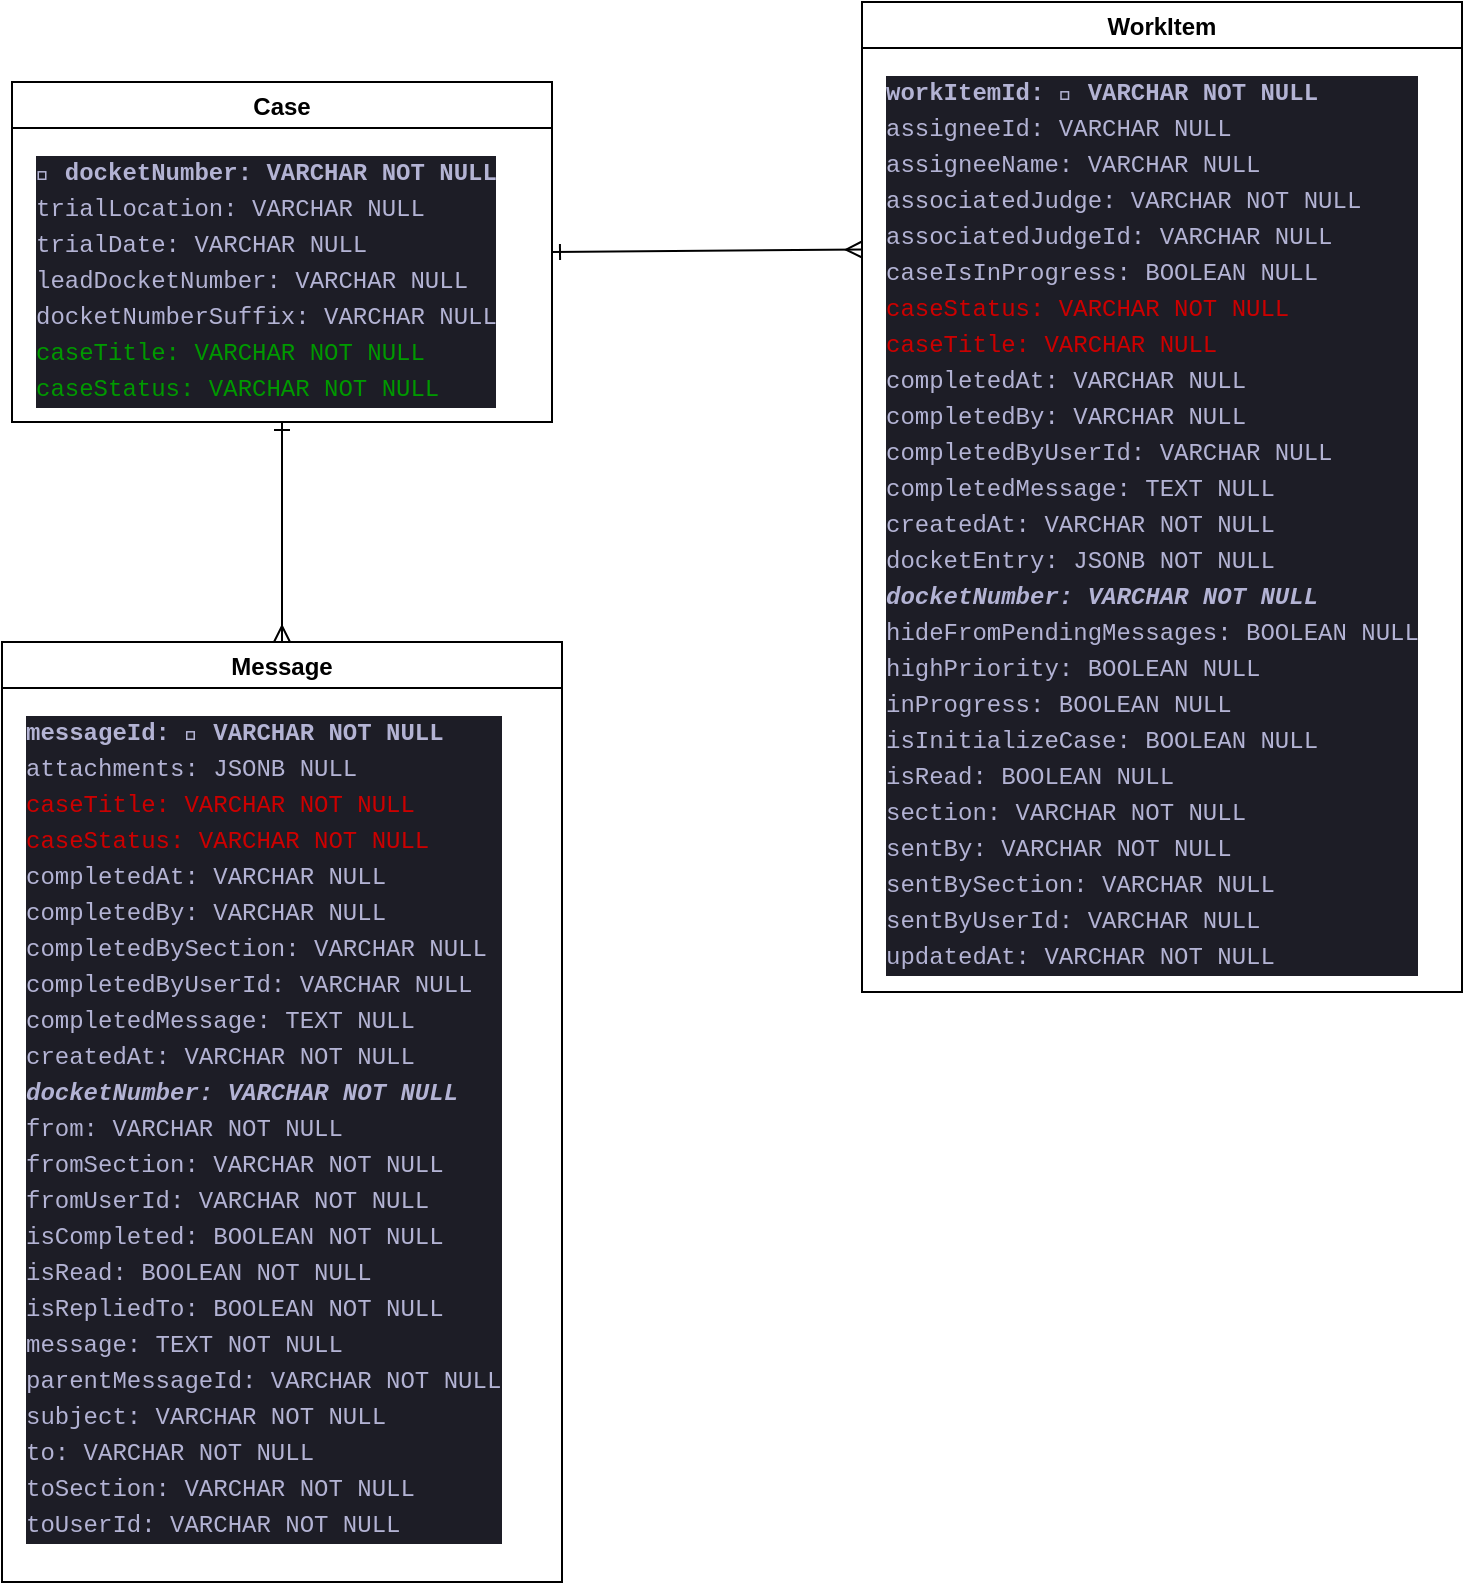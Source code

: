 <mxfile>
    <diagram id="h8sX6S1mLoBgmJrfqR-_" name="Page-1">
        <mxGraphModel dx="932" dy="840" grid="1" gridSize="10" guides="1" tooltips="1" connect="1" arrows="1" fold="1" page="1" pageScale="1" pageWidth="850" pageHeight="1100" math="0" shadow="0">
            <root>
                <mxCell id="0"/>
                <mxCell id="1" parent="0"/>
                <mxCell id="14" style="edgeStyle=none;html=1;startArrow=ERone;startFill=0;endArrow=ERmany;endFill=0;exitX=0.5;exitY=1;exitDx=0;exitDy=0;entryX=0.5;entryY=0;entryDx=0;entryDy=0;" parent="1" source="15" target="16" edge="1">
                    <mxGeometry relative="1" as="geometry">
                        <mxPoint x="50" y="630" as="sourcePoint"/>
                        <mxPoint x="70" y="720" as="targetPoint"/>
                    </mxGeometry>
                </mxCell>
                <mxCell id="15" value="Case" style="swimlane;" parent="1" vertex="1">
                    <mxGeometry x="75" y="220" width="270" height="170" as="geometry"/>
                </mxCell>
                <mxCell id="17" value="&lt;div style=&quot;background-color: rgb(29, 29, 38); font-family: Menlo, Monaco, &amp;quot;Courier New&amp;quot;, monospace; font-size: 12px; line-height: 18px;&quot;&gt;&lt;div style=&quot;color: rgb(179, 179, 212);&quot;&gt;&lt;span style=&quot;color: rgb(179, 179, 212);&quot;&gt;&lt;b&gt;🔑 docketNumber: VARCHAR NOT NULL &lt;/b&gt;&lt;/span&gt;&lt;/div&gt;&lt;div style=&quot;color: rgb(179, 179, 212); font-weight: normal;&quot;&gt;&lt;span style=&quot;color: #b3b3d4;&quot;&gt;trialLocation: VARCHAR NULL&lt;/span&gt;&lt;/div&gt;&lt;div style=&quot;color: rgb(179, 179, 212); font-weight: normal;&quot;&gt;&lt;span style=&quot;color: #b3b3d4;&quot;&gt;trialDate: VARCHAR NULL&lt;/span&gt;&lt;/div&gt;&lt;div style=&quot;color: rgb(179, 179, 212); font-weight: normal;&quot;&gt;&lt;span style=&quot;color: #b3b3d4;&quot;&gt;leadDocketNumber: VARCHAR NULL&lt;/span&gt;&lt;/div&gt;&lt;div style=&quot;color: rgb(179, 179, 212); font-weight: normal;&quot;&gt;&lt;span style=&quot;color: #b3b3d4;&quot;&gt;docketNumberSuffix: VARCHAR NULL&lt;/span&gt;&lt;/div&gt;&lt;div style=&quot;font-weight: normal;&quot;&gt;&lt;div style=&quot;&quot;&gt;&lt;font color=&quot;#009900&quot; style=&quot;&quot;&gt;caseTitle: VARCHAR NOT NULL&lt;/font&gt;&lt;/div&gt;&lt;div style=&quot;&quot;&gt;&lt;font color=&quot;#009900&quot; style=&quot;&quot;&gt;caseStatus: VARCHAR NOT NULL&lt;/font&gt;&lt;/div&gt;&lt;/div&gt;&lt;/div&gt;" style="text;whiteSpace=wrap;html=1;" vertex="1" parent="15">
                    <mxGeometry x="10" y="30" width="260" height="110" as="geometry"/>
                </mxCell>
                <mxCell id="16" value="Message" style="swimlane;" parent="1" vertex="1">
                    <mxGeometry x="70" y="500" width="280" height="470" as="geometry"/>
                </mxCell>
                <mxCell id="21" value="&lt;div style=&quot;background-color: rgb(29, 29, 38); font-family: Menlo, Monaco, &amp;quot;Courier New&amp;quot;, monospace; font-size: 12px; line-height: 18px;&quot;&gt;&lt;div style=&quot;&quot;&gt;&lt;b style=&quot;color: rgb(179, 179, 212);&quot;&gt;messageId: 🔑 VARCHAR NOT NULL&lt;/b&gt;&lt;font color=&quot;#cc0000&quot;&gt;&lt;br&gt;&lt;/font&gt;&lt;/div&gt;&lt;div style=&quot;&quot;&gt;&lt;span style=&quot;color: rgb(179, 179, 212);&quot;&gt;attachments: JSONB NULL&lt;/span&gt;&lt;b style=&quot;color: rgb(179, 179, 212);&quot;&gt;&lt;br&gt;&lt;/b&gt;&lt;/div&gt;&lt;div style=&quot;&quot;&gt;&lt;font color=&quot;#cc0000&quot;&gt;caseTitle: VARCHAR NOT NULL&lt;/font&gt;&lt;/div&gt;&lt;div style=&quot;&quot;&gt;&lt;font color=&quot;#cc0000&quot;&gt;caseStatus: VARCHAR NOT NULL&lt;/font&gt;&lt;span style=&quot;color: rgb(179, 179, 212);&quot;&gt;&lt;i style=&quot;&quot;&gt;&lt;b&gt;&lt;br&gt;&lt;/b&gt;&lt;/i&gt;&lt;/span&gt;&lt;/div&gt;&lt;div style=&quot;color: rgb(179, 179, 212); font-weight: normal;&quot;&gt;&lt;span style=&quot;color: #b3b3d4;&quot;&gt;completedAt: VARCHAR NULL&lt;/span&gt;&lt;/div&gt;&lt;div style=&quot;color: rgb(179, 179, 212); font-weight: normal;&quot;&gt;&lt;span style=&quot;color: #b3b3d4;&quot;&gt;completedBy: VARCHAR NULL&lt;/span&gt;&lt;/div&gt;&lt;div style=&quot;color: rgb(179, 179, 212); font-weight: normal;&quot;&gt;&lt;span style=&quot;color: #b3b3d4;&quot;&gt;completedBySection: VARCHAR NULL&lt;/span&gt;&lt;/div&gt;&lt;div style=&quot;color: rgb(179, 179, 212); font-weight: normal;&quot;&gt;&lt;span style=&quot;color: #b3b3d4;&quot;&gt;completedByUserId: VARCHAR NULL&lt;/span&gt;&lt;/div&gt;&lt;div style=&quot;color: rgb(179, 179, 212); font-weight: normal;&quot;&gt;&lt;span style=&quot;color: #b3b3d4;&quot;&gt;completedMessage: TEXT NULL&lt;/span&gt;&lt;/div&gt;&lt;div style=&quot;color: rgb(179, 179, 212); font-weight: normal;&quot;&gt;&lt;span style=&quot;color: #b3b3d4;&quot;&gt;createdAt: VARCHAR NOT NULL&lt;/span&gt;&lt;/div&gt;&lt;div style=&quot;color: rgb(179, 179, 212);&quot;&gt;&lt;span style=&quot;color: rgb(179, 179, 212);&quot;&gt;&lt;b&gt;&lt;i&gt;docketNumber: VARCHAR NOT NULL&lt;/i&gt;&lt;/b&gt;&lt;/span&gt;&lt;/div&gt;&lt;div style=&quot;color: rgb(179, 179, 212); font-weight: normal;&quot;&gt;&lt;span style=&quot;color: #b3b3d4;&quot;&gt;from: VARCHAR NOT NULL&lt;/span&gt;&lt;/div&gt;&lt;div style=&quot;color: rgb(179, 179, 212); font-weight: normal;&quot;&gt;&lt;span style=&quot;color: #b3b3d4;&quot;&gt;fromSection: VARCHAR NOT NULL&lt;/span&gt;&lt;/div&gt;&lt;div style=&quot;color: rgb(179, 179, 212); font-weight: normal;&quot;&gt;&lt;span style=&quot;color: #b3b3d4;&quot;&gt;fromUserId: VARCHAR NOT NULL&lt;/span&gt;&lt;/div&gt;&lt;div style=&quot;color: rgb(179, 179, 212); font-weight: normal;&quot;&gt;&lt;span style=&quot;color: #b3b3d4;&quot;&gt;isCompleted: BOOLEAN NOT NULL&lt;/span&gt;&lt;/div&gt;&lt;div style=&quot;color: rgb(179, 179, 212); font-weight: normal;&quot;&gt;&lt;span style=&quot;color: #b3b3d4;&quot;&gt;isRead: BOOLEAN NOT NULL&lt;/span&gt;&lt;/div&gt;&lt;div style=&quot;color: rgb(179, 179, 212); font-weight: normal;&quot;&gt;&lt;span style=&quot;color: #b3b3d4;&quot;&gt;isRepliedTo: BOOLEAN NOT NULL&lt;/span&gt;&lt;/div&gt;&lt;div style=&quot;color: rgb(179, 179, 212); font-weight: normal;&quot;&gt;message: TEXT NOT NULL&lt;br&gt;&lt;/div&gt;&lt;div style=&quot;color: rgb(179, 179, 212); font-weight: normal;&quot;&gt;&lt;span style=&quot;color: #b3b3d4;&quot;&gt;parentMessageId: VARCHAR NOT NULL&lt;/span&gt;&lt;/div&gt;&lt;div style=&quot;color: rgb(179, 179, 212); font-weight: normal;&quot;&gt;&lt;span style=&quot;color: #b3b3d4;&quot;&gt;subject: VARCHAR NOT NULL&lt;/span&gt;&lt;/div&gt;&lt;div style=&quot;color: rgb(179, 179, 212); font-weight: normal;&quot;&gt;&lt;span style=&quot;color: #b3b3d4;&quot;&gt;to: VARCHAR NOT NULL&lt;/span&gt;&lt;/div&gt;&lt;div style=&quot;color: rgb(179, 179, 212); font-weight: normal;&quot;&gt;&lt;span style=&quot;color: #b3b3d4;&quot;&gt;toSection: VARCHAR NOT NULL&lt;/span&gt;&lt;/div&gt;&lt;div style=&quot;color: rgb(179, 179, 212); font-weight: normal;&quot;&gt;&lt;span style=&quot;color: #b3b3d4;&quot;&gt;toUserId: VARCHAR NOT NULL&lt;/span&gt;&lt;/div&gt;&lt;/div&gt;" style="text;whiteSpace=wrap;html=1;" vertex="1" parent="16">
                    <mxGeometry x="10" y="30" width="270" height="420" as="geometry"/>
                </mxCell>
                <mxCell id="22" value="WorkItem" style="swimlane;" vertex="1" parent="1">
                    <mxGeometry x="500" y="180" width="300" height="495" as="geometry"/>
                </mxCell>
                <mxCell id="23" value="&lt;div style=&quot;background-color: rgb(29, 29, 38); font-family: Menlo, Monaco, &amp;quot;Courier New&amp;quot;, monospace; font-size: 12px; line-height: 18px;&quot;&gt;&lt;div style=&quot;&quot;&gt;&lt;br&gt;&lt;/div&gt;&lt;/div&gt;" style="text;whiteSpace=wrap;html=1;" vertex="1" parent="22">
                    <mxGeometry x="10" y="30" width="270" height="420" as="geometry"/>
                </mxCell>
                <mxCell id="27" value="&lt;div style=&quot;background-color: rgb(29, 29, 38); font-family: Menlo, Monaco, &amp;quot;Courier New&amp;quot;, monospace; font-size: 12px; line-height: 18px;&quot;&gt;&lt;div style=&quot;color: rgb(179, 179, 212);&quot;&gt;&lt;span style=&quot;color: rgb(179, 179, 212);&quot;&gt;&lt;b&gt;workItemId: 🔑 VARCHAR NOT NULL&lt;/b&gt;&lt;/span&gt;&lt;/div&gt;&lt;div style=&quot;font-weight: normal; color: rgb(179, 179, 212);&quot;&gt;&lt;span style=&quot;color: #b3b3d4;&quot;&gt;assigneeId: VARCHAR NULL&lt;/span&gt;&lt;/div&gt;&lt;div style=&quot;font-weight: normal; color: rgb(179, 179, 212);&quot;&gt;&lt;span style=&quot;color: #b3b3d4;&quot;&gt;assigneeName: VARCHAR NULL&lt;/span&gt;&lt;/div&gt;&lt;div style=&quot;font-weight: normal; color: rgb(179, 179, 212);&quot;&gt;&lt;span style=&quot;color: #b3b3d4;&quot;&gt;associatedJudge: VARCHAR NOT NULL&lt;/span&gt;&lt;/div&gt;&lt;div style=&quot;font-weight: normal; color: rgb(179, 179, 212);&quot;&gt;&lt;span style=&quot;color: #b3b3d4;&quot;&gt;associatedJudgeId: VARCHAR NULL&lt;/span&gt;&lt;/div&gt;&lt;div style=&quot;font-weight: normal; color: rgb(179, 179, 212);&quot;&gt;&lt;span style=&quot;color: #b3b3d4;&quot;&gt;caseIsInProgress: BOOLEAN NULL&lt;/span&gt;&lt;/div&gt;&lt;div style=&quot;font-weight: normal;&quot;&gt;caseStatus: VARCHAR NOT NULL&lt;/div&gt;&lt;div style=&quot;font-weight: normal;&quot;&gt;caseTitle: VARCHAR NULL&lt;/div&gt;&lt;div style=&quot;font-weight: normal; color: rgb(179, 179, 212);&quot;&gt;&lt;span style=&quot;color: #b3b3d4;&quot;&gt;completedAt: VARCHAR NULL&lt;/span&gt;&lt;/div&gt;&lt;div style=&quot;font-weight: normal; color: rgb(179, 179, 212);&quot;&gt;&lt;span style=&quot;color: #b3b3d4;&quot;&gt;completedBy: VARCHAR NULL&lt;/span&gt;&lt;/div&gt;&lt;div style=&quot;font-weight: normal; color: rgb(179, 179, 212);&quot;&gt;&lt;span style=&quot;color: #b3b3d4;&quot;&gt;completedByUserId: VARCHAR NULL&lt;/span&gt;&lt;/div&gt;&lt;div style=&quot;font-weight: normal; color: rgb(179, 179, 212);&quot;&gt;&lt;span style=&quot;color: #b3b3d4;&quot;&gt;completedMessage: TEXT NULL&lt;/span&gt;&lt;/div&gt;&lt;div style=&quot;font-weight: normal; color: rgb(179, 179, 212);&quot;&gt;&lt;span style=&quot;color: #b3b3d4;&quot;&gt;createdAt: VARCHAR NOT NULL&lt;/span&gt;&lt;/div&gt;&lt;div style=&quot;font-weight: normal; color: rgb(179, 179, 212);&quot;&gt;&lt;span style=&quot;color: #b3b3d4;&quot;&gt;docketEntry: JSONB NOT NULL&lt;/span&gt;&lt;/div&gt;&lt;div style=&quot;color: rgb(179, 179, 212);&quot;&gt;&lt;span style=&quot;color: rgb(179, 179, 212);&quot;&gt;&lt;b&gt;&lt;i&gt;docketNumber: VARCHAR NOT NULL&lt;/i&gt;&lt;/b&gt;&lt;/span&gt;&lt;/div&gt;&lt;div style=&quot;font-weight: normal; color: rgb(179, 179, 212);&quot;&gt;&lt;span style=&quot;color: #b3b3d4;&quot;&gt;hideFromPendingMessages: BOOLEAN NULL&lt;/span&gt;&lt;/div&gt;&lt;div style=&quot;font-weight: normal; color: rgb(179, 179, 212);&quot;&gt;&lt;span style=&quot;color: #b3b3d4;&quot;&gt;highPriority: BOOLEAN NULL&lt;/span&gt;&lt;/div&gt;&lt;div style=&quot;font-weight: normal; color: rgb(179, 179, 212);&quot;&gt;&lt;span style=&quot;color: #b3b3d4;&quot;&gt;inProgress: BOOLEAN NULL&lt;/span&gt;&lt;/div&gt;&lt;div style=&quot;font-weight: normal; color: rgb(179, 179, 212);&quot;&gt;&lt;span style=&quot;color: #b3b3d4;&quot;&gt;isInitializeCase: BOOLEAN NULL&lt;/span&gt;&lt;/div&gt;&lt;div style=&quot;font-weight: normal; color: rgb(179, 179, 212);&quot;&gt;&lt;span style=&quot;color: #b3b3d4;&quot;&gt;isRead: BOOLEAN NULL&lt;/span&gt;&lt;/div&gt;&lt;div style=&quot;font-weight: normal; color: rgb(179, 179, 212);&quot;&gt;&lt;span style=&quot;color: #b3b3d4;&quot;&gt;section: VARCHAR NOT NULL&lt;/span&gt;&lt;/div&gt;&lt;div style=&quot;font-weight: normal; color: rgb(179, 179, 212);&quot;&gt;&lt;span style=&quot;color: #b3b3d4;&quot;&gt;sentBy: VARCHAR NOT NULL&lt;/span&gt;&lt;/div&gt;&lt;div style=&quot;font-weight: normal; color: rgb(179, 179, 212);&quot;&gt;&lt;span style=&quot;color: #b3b3d4;&quot;&gt;sentBySection: VARCHAR NULL&lt;/span&gt;&lt;/div&gt;&lt;div style=&quot;font-weight: normal; color: rgb(179, 179, 212);&quot;&gt;&lt;span style=&quot;color: #b3b3d4;&quot;&gt;sentByUserId: VARCHAR NULL&lt;/span&gt;&lt;/div&gt;&lt;div style=&quot;font-weight: normal; color: rgb(179, 179, 212);&quot;&gt;&lt;span style=&quot;color: #b3b3d4;&quot;&gt;updatedAt: VARCHAR NOT NULL&lt;/span&gt;&lt;/div&gt;&lt;/div&gt;" style="text;whiteSpace=wrap;html=1;fontColor=#CC0000;" vertex="1" parent="22">
                    <mxGeometry x="10" y="30" width="300" height="490" as="geometry"/>
                </mxCell>
                <mxCell id="24" style="edgeStyle=none;html=1;startArrow=ERone;startFill=0;endArrow=ERmany;endFill=0;exitX=1;exitY=0.5;exitDx=0;exitDy=0;entryX=0;entryY=0.25;entryDx=0;entryDy=0;" edge="1" parent="1" source="17" target="22">
                    <mxGeometry relative="1" as="geometry">
                        <mxPoint x="450" y="300" as="sourcePoint"/>
                        <mxPoint x="450" y="430" as="targetPoint"/>
                    </mxGeometry>
                </mxCell>
            </root>
        </mxGraphModel>
    </diagram>
</mxfile>